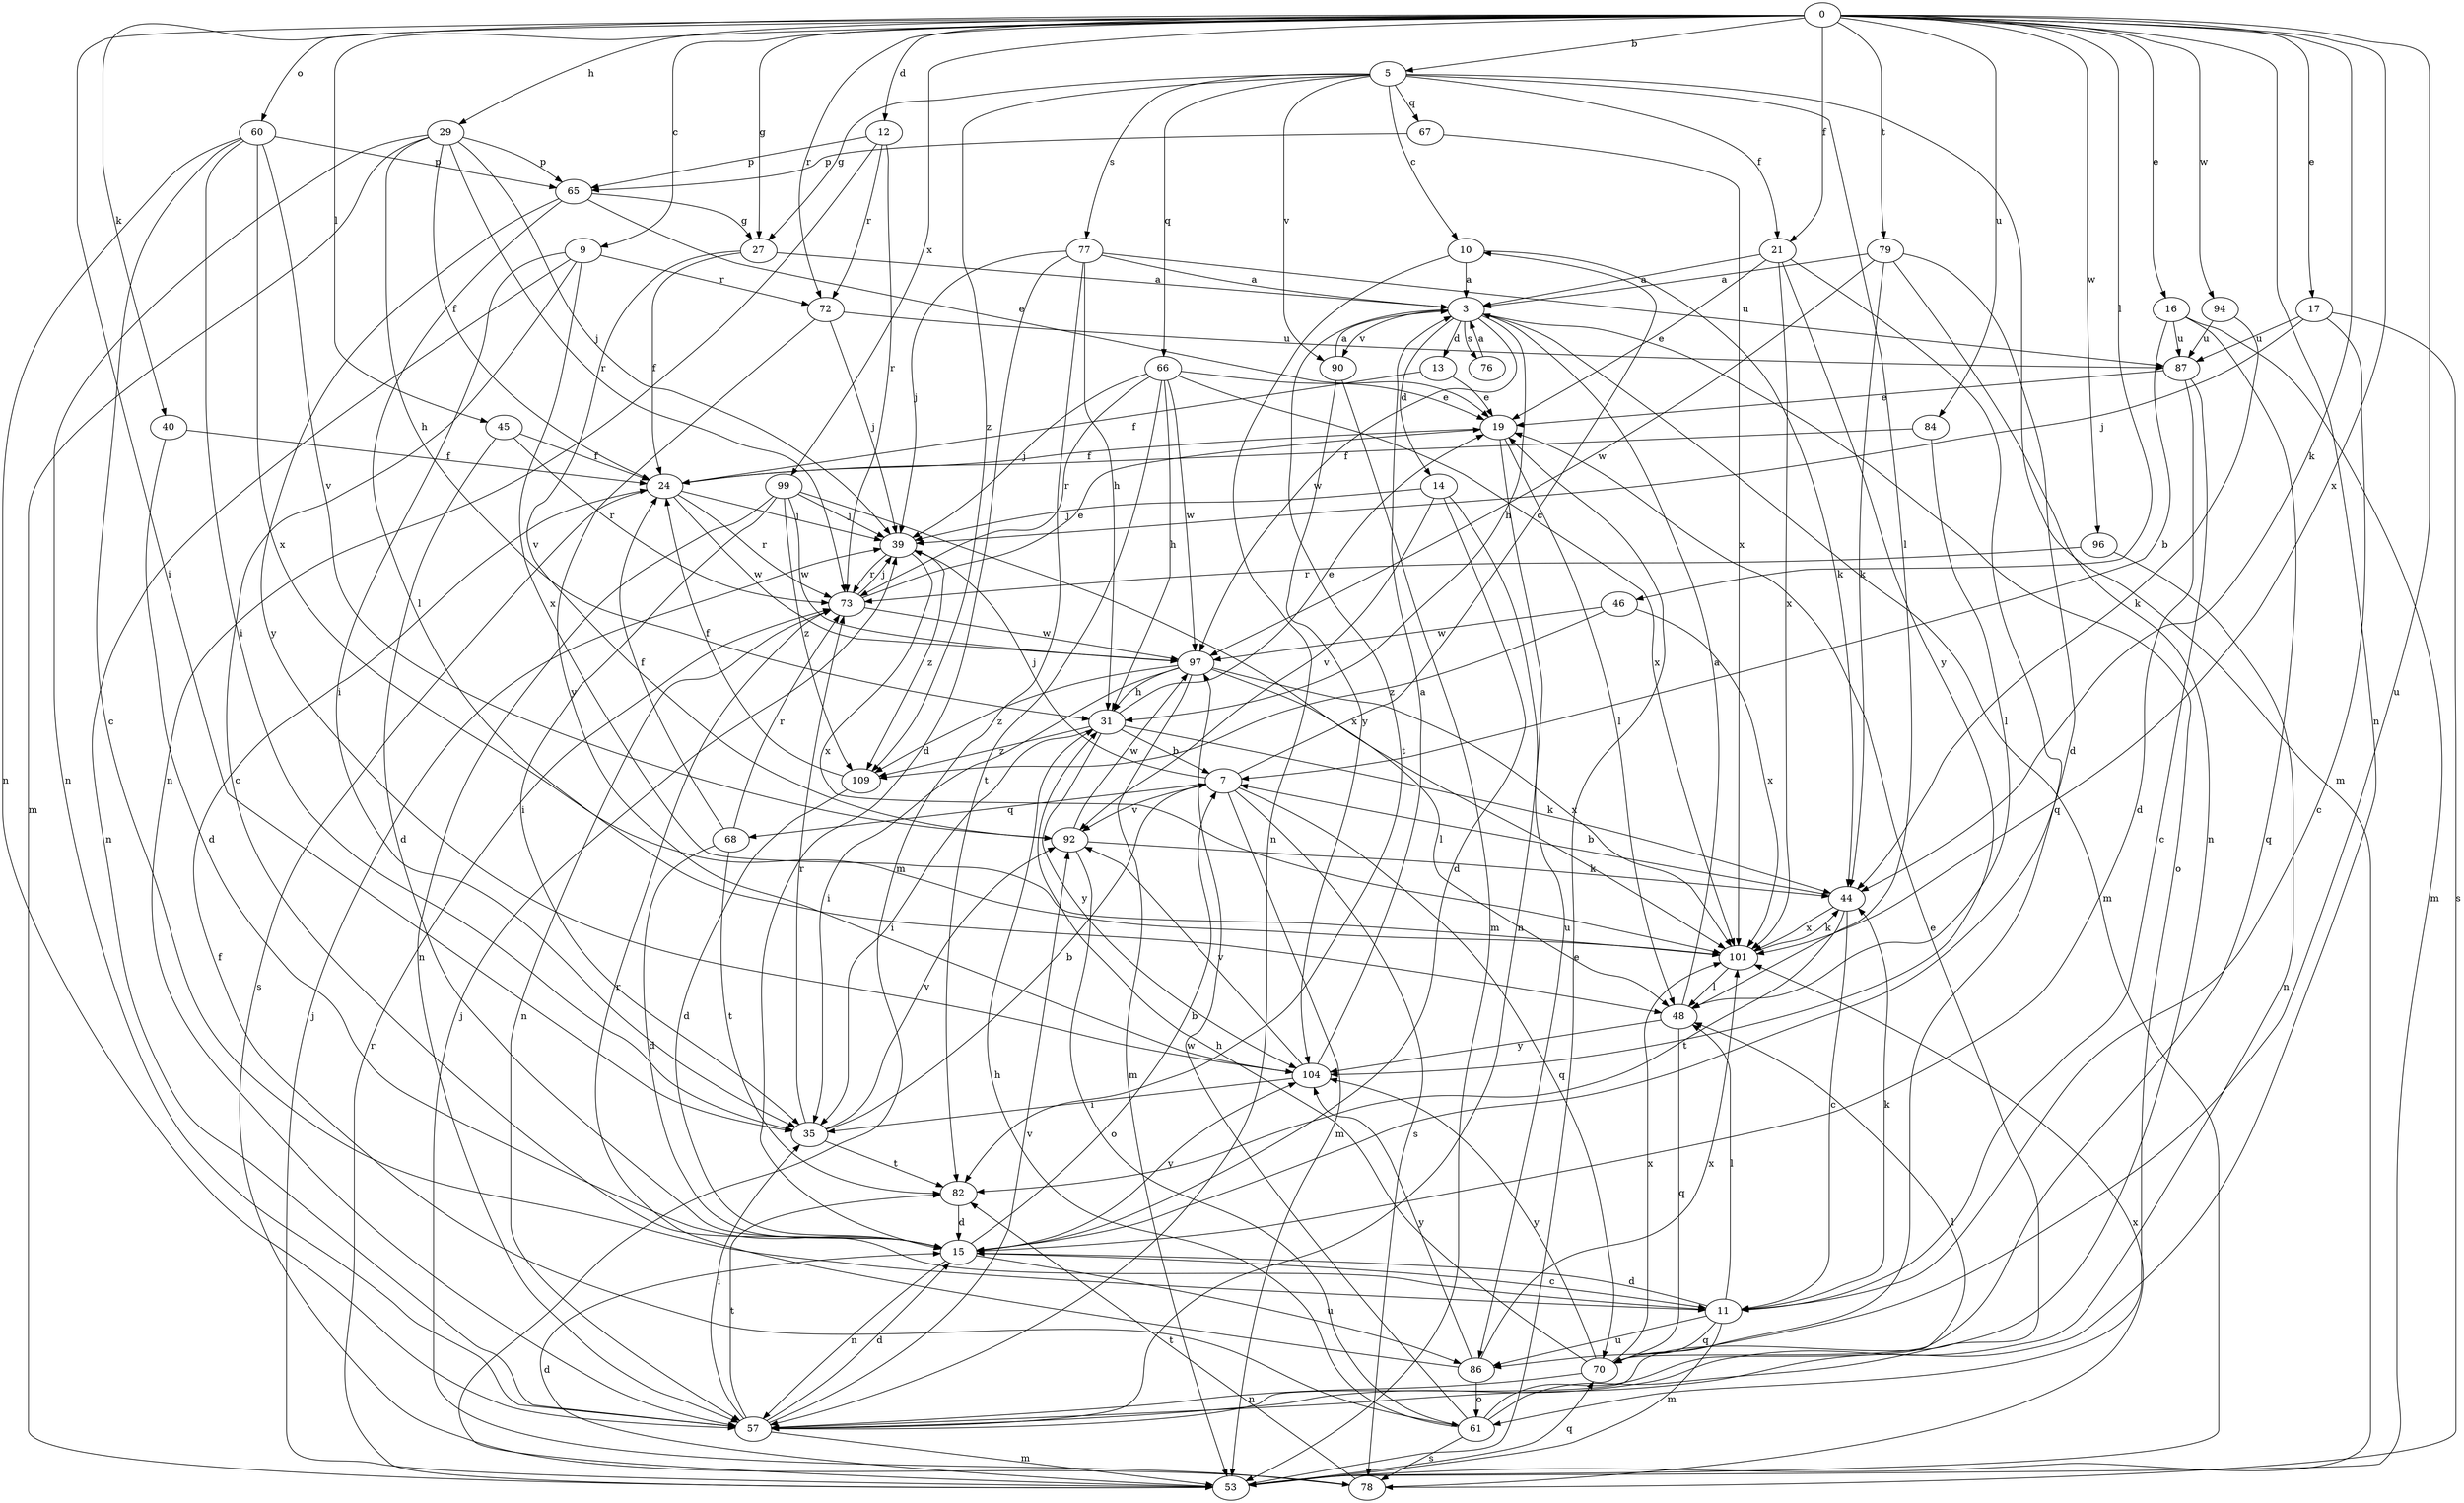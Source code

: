 strict digraph  {
0;
3;
5;
7;
9;
10;
11;
12;
13;
14;
15;
16;
17;
19;
21;
24;
27;
29;
31;
35;
39;
40;
44;
45;
46;
48;
53;
57;
60;
61;
65;
66;
67;
68;
70;
72;
73;
76;
77;
78;
79;
82;
84;
86;
87;
90;
92;
94;
96;
97;
99;
101;
104;
109;
0 -> 5  [label=b];
0 -> 9  [label=c];
0 -> 12  [label=d];
0 -> 16  [label=e];
0 -> 17  [label=e];
0 -> 21  [label=f];
0 -> 27  [label=g];
0 -> 29  [label=h];
0 -> 35  [label=i];
0 -> 40  [label=k];
0 -> 44  [label=k];
0 -> 45  [label=l];
0 -> 46  [label=l];
0 -> 57  [label=n];
0 -> 60  [label=o];
0 -> 72  [label=r];
0 -> 79  [label=t];
0 -> 84  [label=u];
0 -> 86  [label=u];
0 -> 94  [label=w];
0 -> 96  [label=w];
0 -> 99  [label=x];
0 -> 101  [label=x];
3 -> 13  [label=d];
3 -> 14  [label=d];
3 -> 31  [label=h];
3 -> 53  [label=m];
3 -> 61  [label=o];
3 -> 76  [label=s];
3 -> 82  [label=t];
3 -> 90  [label=v];
3 -> 97  [label=w];
5 -> 10  [label=c];
5 -> 21  [label=f];
5 -> 27  [label=g];
5 -> 48  [label=l];
5 -> 53  [label=m];
5 -> 66  [label=q];
5 -> 67  [label=q];
5 -> 77  [label=s];
5 -> 90  [label=v];
5 -> 109  [label=z];
7 -> 10  [label=c];
7 -> 39  [label=j];
7 -> 53  [label=m];
7 -> 68  [label=q];
7 -> 70  [label=q];
7 -> 78  [label=s];
7 -> 92  [label=v];
9 -> 11  [label=c];
9 -> 35  [label=i];
9 -> 57  [label=n];
9 -> 72  [label=r];
9 -> 101  [label=x];
10 -> 3  [label=a];
10 -> 44  [label=k];
10 -> 57  [label=n];
11 -> 15  [label=d];
11 -> 44  [label=k];
11 -> 48  [label=l];
11 -> 53  [label=m];
11 -> 70  [label=q];
11 -> 86  [label=u];
12 -> 57  [label=n];
12 -> 65  [label=p];
12 -> 72  [label=r];
12 -> 73  [label=r];
13 -> 19  [label=e];
13 -> 24  [label=f];
14 -> 15  [label=d];
14 -> 39  [label=j];
14 -> 86  [label=u];
14 -> 92  [label=v];
15 -> 7  [label=b];
15 -> 11  [label=c];
15 -> 57  [label=n];
15 -> 86  [label=u];
15 -> 104  [label=y];
16 -> 7  [label=b];
16 -> 53  [label=m];
16 -> 70  [label=q];
16 -> 87  [label=u];
17 -> 11  [label=c];
17 -> 39  [label=j];
17 -> 78  [label=s];
17 -> 87  [label=u];
19 -> 24  [label=f];
19 -> 48  [label=l];
19 -> 57  [label=n];
21 -> 3  [label=a];
21 -> 19  [label=e];
21 -> 70  [label=q];
21 -> 101  [label=x];
21 -> 104  [label=y];
24 -> 39  [label=j];
24 -> 73  [label=r];
24 -> 78  [label=s];
24 -> 97  [label=w];
27 -> 3  [label=a];
27 -> 24  [label=f];
27 -> 92  [label=v];
29 -> 24  [label=f];
29 -> 31  [label=h];
29 -> 39  [label=j];
29 -> 53  [label=m];
29 -> 57  [label=n];
29 -> 65  [label=p];
29 -> 73  [label=r];
31 -> 7  [label=b];
31 -> 19  [label=e];
31 -> 35  [label=i];
31 -> 44  [label=k];
31 -> 104  [label=y];
31 -> 109  [label=z];
35 -> 7  [label=b];
35 -> 73  [label=r];
35 -> 82  [label=t];
35 -> 92  [label=v];
39 -> 73  [label=r];
39 -> 101  [label=x];
39 -> 109  [label=z];
40 -> 15  [label=d];
40 -> 24  [label=f];
44 -> 7  [label=b];
44 -> 11  [label=c];
44 -> 82  [label=t];
44 -> 101  [label=x];
45 -> 15  [label=d];
45 -> 24  [label=f];
45 -> 73  [label=r];
46 -> 97  [label=w];
46 -> 101  [label=x];
46 -> 109  [label=z];
48 -> 3  [label=a];
48 -> 70  [label=q];
48 -> 104  [label=y];
53 -> 15  [label=d];
53 -> 19  [label=e];
53 -> 39  [label=j];
53 -> 70  [label=q];
53 -> 73  [label=r];
57 -> 15  [label=d];
57 -> 35  [label=i];
57 -> 53  [label=m];
57 -> 82  [label=t];
57 -> 92  [label=v];
60 -> 11  [label=c];
60 -> 35  [label=i];
60 -> 57  [label=n];
60 -> 65  [label=p];
60 -> 92  [label=v];
60 -> 101  [label=x];
61 -> 19  [label=e];
61 -> 24  [label=f];
61 -> 31  [label=h];
61 -> 48  [label=l];
61 -> 78  [label=s];
61 -> 97  [label=w];
65 -> 19  [label=e];
65 -> 27  [label=g];
65 -> 48  [label=l];
65 -> 104  [label=y];
66 -> 19  [label=e];
66 -> 31  [label=h];
66 -> 39  [label=j];
66 -> 73  [label=r];
66 -> 82  [label=t];
66 -> 97  [label=w];
66 -> 101  [label=x];
67 -> 65  [label=p];
67 -> 101  [label=x];
68 -> 15  [label=d];
68 -> 24  [label=f];
68 -> 73  [label=r];
68 -> 82  [label=t];
70 -> 31  [label=h];
70 -> 57  [label=n];
70 -> 101  [label=x];
70 -> 104  [label=y];
72 -> 39  [label=j];
72 -> 87  [label=u];
72 -> 104  [label=y];
73 -> 19  [label=e];
73 -> 39  [label=j];
73 -> 57  [label=n];
73 -> 97  [label=w];
76 -> 3  [label=a];
77 -> 3  [label=a];
77 -> 15  [label=d];
77 -> 31  [label=h];
77 -> 39  [label=j];
77 -> 53  [label=m];
77 -> 87  [label=u];
78 -> 39  [label=j];
78 -> 82  [label=t];
78 -> 101  [label=x];
79 -> 3  [label=a];
79 -> 15  [label=d];
79 -> 44  [label=k];
79 -> 57  [label=n];
79 -> 97  [label=w];
82 -> 15  [label=d];
84 -> 24  [label=f];
84 -> 48  [label=l];
86 -> 61  [label=o];
86 -> 73  [label=r];
86 -> 101  [label=x];
86 -> 104  [label=y];
87 -> 11  [label=c];
87 -> 15  [label=d];
87 -> 19  [label=e];
90 -> 3  [label=a];
90 -> 53  [label=m];
90 -> 104  [label=y];
92 -> 44  [label=k];
92 -> 61  [label=o];
92 -> 97  [label=w];
94 -> 44  [label=k];
94 -> 87  [label=u];
96 -> 57  [label=n];
96 -> 73  [label=r];
97 -> 31  [label=h];
97 -> 35  [label=i];
97 -> 48  [label=l];
97 -> 53  [label=m];
97 -> 101  [label=x];
97 -> 109  [label=z];
99 -> 35  [label=i];
99 -> 39  [label=j];
99 -> 57  [label=n];
99 -> 97  [label=w];
99 -> 101  [label=x];
99 -> 109  [label=z];
101 -> 44  [label=k];
101 -> 48  [label=l];
104 -> 3  [label=a];
104 -> 35  [label=i];
104 -> 92  [label=v];
109 -> 15  [label=d];
109 -> 24  [label=f];
}
